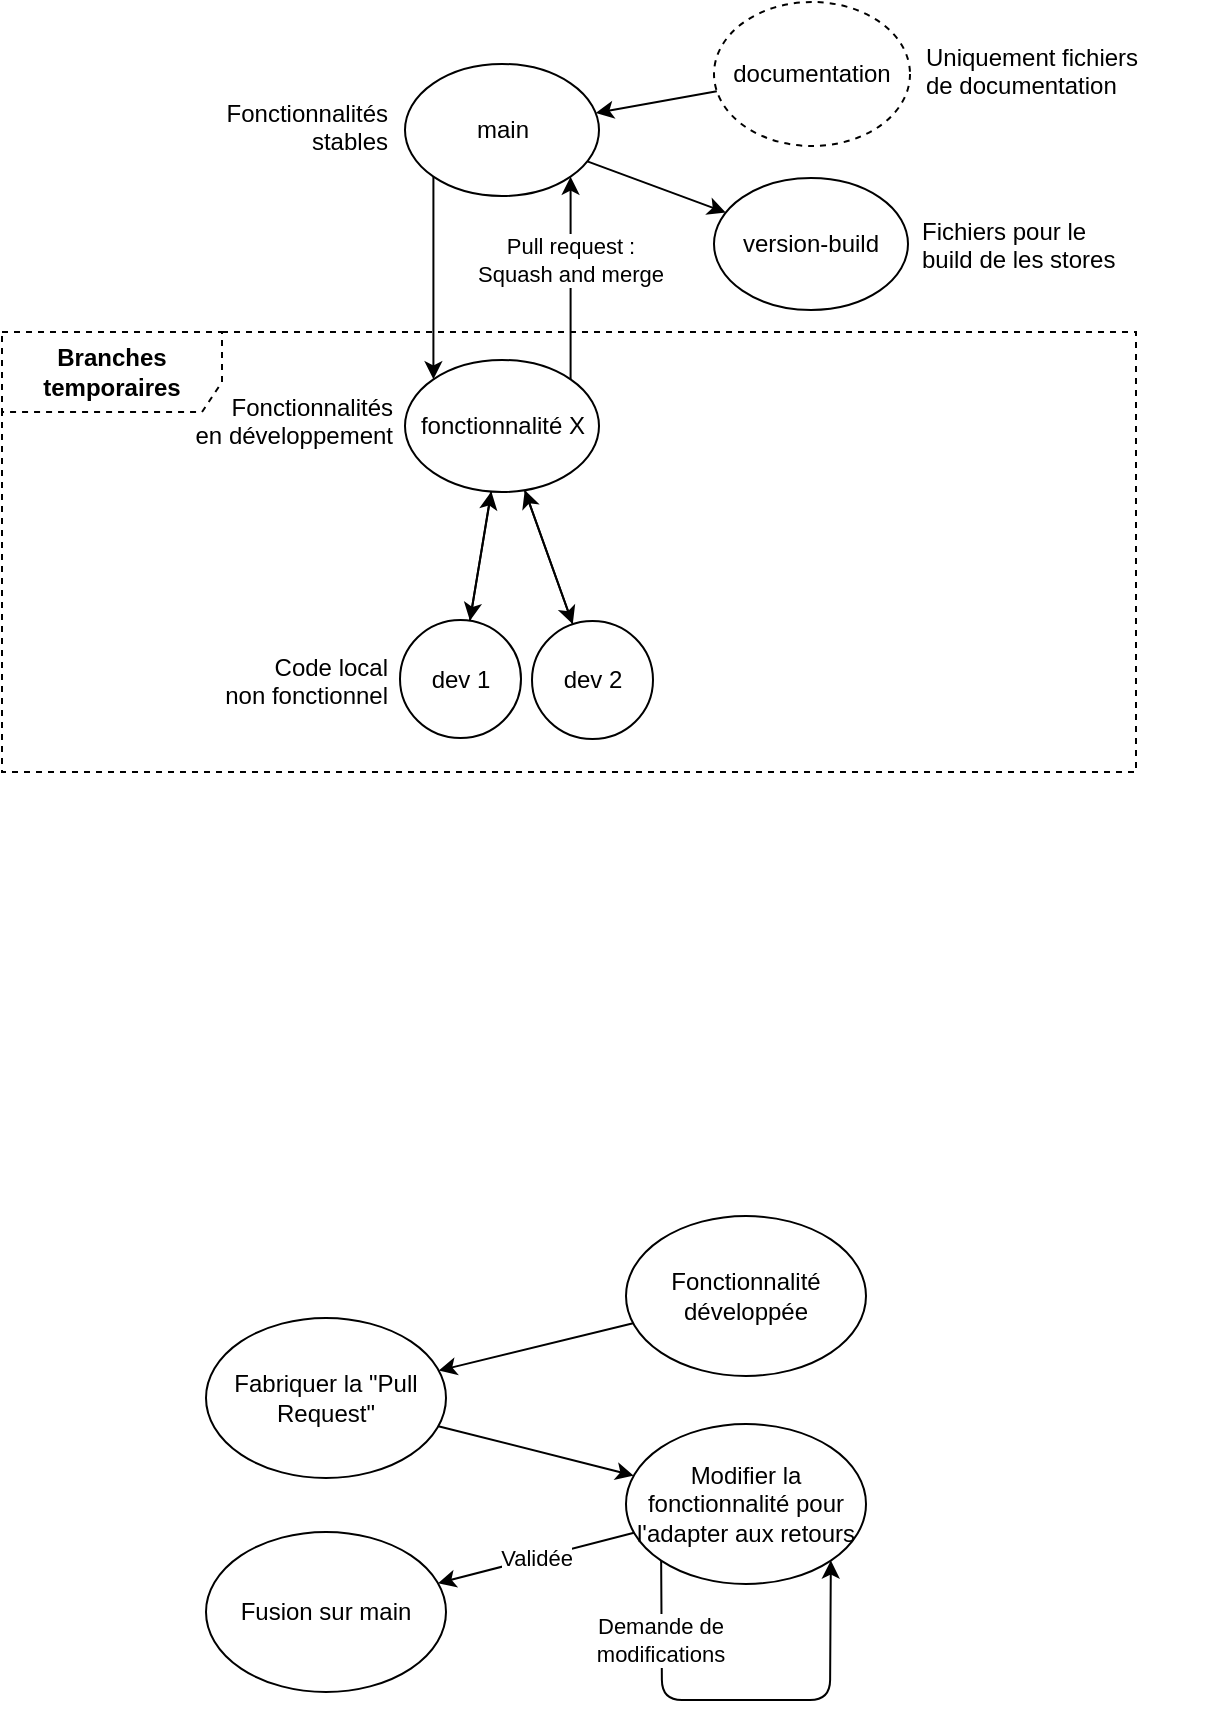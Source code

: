 <mxfile>
    <diagram id="BNy9DtAM7fbfb2Y88NeC" name="Page-1">
        <mxGraphModel dx="785" dy="449" grid="0" gridSize="10" guides="1" tooltips="1" connect="1" arrows="1" fold="1" page="1" pageScale="1" pageWidth="850" pageHeight="1100" math="0" shadow="0">
            <root>
                <mxCell id="0"/>
                <mxCell id="1" parent="0"/>
                <mxCell id="12" style="edgeStyle=none;html=1;exitX=0;exitY=1;exitDx=0;exitDy=0;entryX=0;entryY=0;entryDx=0;entryDy=0;" parent="1" source="128" target="7" edge="1">
                    <mxGeometry relative="1" as="geometry">
                        <mxPoint x="340.614" y="219.159" as="sourcePoint"/>
                    </mxGeometry>
                </mxCell>
                <mxCell id="6" value="Fonctionnalités&#10;stables" style="text;strokeColor=none;fillColor=none;align=right;verticalAlign=top;spacingLeft=4;spacingRight=4;overflow=hidden;rotatable=0;points=[[0,0.5],[1,0.5]];portConstraint=eastwest;" parent="1" vertex="1">
                    <mxGeometry x="220" y="153" width="109" height="50" as="geometry"/>
                </mxCell>
                <mxCell id="9" value="Pull request :&lt;br&gt;Squash and merge" style="edgeStyle=none;html=1;exitX=1;exitY=0;exitDx=0;exitDy=0;entryX=1;entryY=1;entryDx=0;entryDy=0;" parent="1" source="7" target="128" edge="1">
                    <mxGeometry x="0.177" relative="1" as="geometry">
                        <mxPoint x="446" y="278" as="sourcePoint"/>
                        <mxPoint x="406" y="219" as="targetPoint"/>
                        <mxPoint as="offset"/>
                    </mxGeometry>
                </mxCell>
                <mxCell id="20" style="edgeStyle=none;html=1;" parent="1" source="7" target="126" edge="1">
                    <mxGeometry relative="1" as="geometry">
                        <mxPoint x="443.051" y="415.246" as="targetPoint"/>
                    </mxGeometry>
                </mxCell>
                <mxCell id="21" style="edgeStyle=none;html=1;" parent="1" source="7" target="127" edge="1">
                    <mxGeometry relative="1" as="geometry">
                        <mxPoint x="461.322" y="433.776" as="targetPoint"/>
                    </mxGeometry>
                </mxCell>
                <mxCell id="7" value="fonctionnalité X" style="ellipse;whiteSpace=wrap;html=1;" parent="1" vertex="1">
                    <mxGeometry x="331.5" y="290" width="97" height="66" as="geometry"/>
                </mxCell>
                <mxCell id="22" style="edgeStyle=none;html=1;" parent="1" source="127" target="7" edge="1">
                    <mxGeometry relative="1" as="geometry">
                        <mxPoint x="461.228" y="433.811" as="sourcePoint"/>
                    </mxGeometry>
                </mxCell>
                <mxCell id="23" style="edgeStyle=none;html=1;" parent="1" source="126" target="7" edge="1">
                    <mxGeometry relative="1" as="geometry">
                        <mxPoint x="443.081" y="415.226" as="sourcePoint"/>
                    </mxGeometry>
                </mxCell>
                <mxCell id="25" value="Fonctionnalités&#10;en développement" style="text;strokeColor=none;fillColor=none;align=right;verticalAlign=top;spacingLeft=4;spacingRight=4;overflow=hidden;rotatable=0;points=[[0,0.5],[1,0.5]];portConstraint=eastwest;" parent="1" vertex="1">
                    <mxGeometry x="220.5" y="300" width="111" height="40" as="geometry"/>
                </mxCell>
                <mxCell id="26" value="Code local&#10;non fonctionnel" style="text;strokeColor=none;fillColor=none;align=right;verticalAlign=top;spacingLeft=4;spacingRight=4;overflow=hidden;rotatable=0;points=[[0,0.5],[1,0.5]];portConstraint=eastwest;" parent="1" vertex="1">
                    <mxGeometry x="209" y="430" width="120" height="40" as="geometry"/>
                </mxCell>
                <mxCell id="35" value="&lt;span style=&quot;font-weight: 700; text-align: left;&quot;&gt;Branches temporaires&lt;/span&gt;" style="shape=umlFrame;whiteSpace=wrap;html=1;dashed=1;labelBackgroundColor=none;fontColor=default;width=110;height=40;" parent="1" vertex="1">
                    <mxGeometry x="130" y="276" width="567" height="220" as="geometry"/>
                </mxCell>
                <mxCell id="70" style="edgeStyle=none;html=1;startArrow=none;" parent="1" source="139" target="69" edge="1">
                    <mxGeometry relative="1" as="geometry">
                        <mxPoint x="445.854" y="770.104" as="sourcePoint"/>
                    </mxGeometry>
                </mxCell>
                <mxCell id="71" style="edgeStyle=none;html=1;" parent="1" source="69" target="133" edge="1">
                    <mxGeometry relative="1" as="geometry">
                        <mxPoint x="653" y="964.0" as="targetPoint"/>
                    </mxGeometry>
                </mxCell>
                <mxCell id="69" value="Fabriquer la &quot;Pull Request&quot;" style="ellipse;whiteSpace=wrap;html=1;labelBackgroundColor=none;labelBorderColor=none;" parent="1" vertex="1">
                    <mxGeometry x="232" y="769" width="120" height="80" as="geometry"/>
                </mxCell>
                <mxCell id="154" value="" style="edgeStyle=none;html=1;" parent="1" source="126" target="26" edge="1">
                    <mxGeometry relative="1" as="geometry"/>
                </mxCell>
                <mxCell id="126" value="dev 1" style="ellipse;whiteSpace=wrap;html=1;" parent="1" vertex="1">
                    <mxGeometry x="329" y="420" width="60.5" height="59" as="geometry"/>
                </mxCell>
                <mxCell id="127" value="dev 2" style="ellipse;whiteSpace=wrap;html=1;" parent="1" vertex="1">
                    <mxGeometry x="395" y="420.5" width="60.5" height="59" as="geometry"/>
                </mxCell>
                <mxCell id="153" style="edgeStyle=none;html=1;" parent="1" source="128" target="144" edge="1">
                    <mxGeometry relative="1" as="geometry"/>
                </mxCell>
                <mxCell id="128" value="main" style="ellipse;whiteSpace=wrap;html=1;" parent="1" vertex="1">
                    <mxGeometry x="331.5" y="142" width="97" height="66" as="geometry"/>
                </mxCell>
                <mxCell id="136" value="Validée" style="edgeStyle=none;html=1;" parent="1" source="133" target="135" edge="1">
                    <mxGeometry relative="1" as="geometry">
                        <mxPoint x="498" y="1123.5" as="targetPoint"/>
                    </mxGeometry>
                </mxCell>
                <mxCell id="137" value="Demande de &lt;br&gt;modifications" style="edgeStyle=none;html=1;exitX=0;exitY=1;exitDx=0;exitDy=0;entryX=1;entryY=1;entryDx=0;entryDy=0;" parent="1" source="133" target="133" edge="1">
                    <mxGeometry x="-0.646" y="-1" relative="1" as="geometry">
                        <mxPoint x="605" y="906" as="targetPoint"/>
                        <mxPoint x="574" y="903.5" as="sourcePoint"/>
                        <Array as="points">
                            <mxPoint x="460" y="960"/>
                            <mxPoint x="544" y="960"/>
                        </Array>
                        <mxPoint as="offset"/>
                    </mxGeometry>
                </mxCell>
                <mxCell id="133" value="Modifier la fonctionnalité pour l'adapter aux retours" style="ellipse;whiteSpace=wrap;html=1;" parent="1" vertex="1">
                    <mxGeometry x="442" y="822" width="120" height="80" as="geometry"/>
                </mxCell>
                <mxCell id="135" value="Fusion sur main" style="ellipse;whiteSpace=wrap;html=1;" parent="1" vertex="1">
                    <mxGeometry x="232" y="876" width="120" height="80" as="geometry"/>
                </mxCell>
                <mxCell id="139" value="Fonctionnalité développée" style="ellipse;whiteSpace=wrap;html=1;" parent="1" vertex="1">
                    <mxGeometry x="442" y="718" width="120" height="80" as="geometry"/>
                </mxCell>
                <mxCell id="149" value="" style="group" parent="1" vertex="1" connectable="0">
                    <mxGeometry x="486" y="199" width="211" height="66" as="geometry"/>
                </mxCell>
                <mxCell id="144" value="version-build" style="ellipse;whiteSpace=wrap;html=1;" parent="149" vertex="1">
                    <mxGeometry width="97" height="66" as="geometry"/>
                </mxCell>
                <mxCell id="148" value="Fichiers pour le build de les stores" style="text;whiteSpace=wrap;html=1;" parent="149" vertex="1">
                    <mxGeometry x="102" y="12.75" width="109" height="40.5" as="geometry"/>
                </mxCell>
                <mxCell id="150" value="" style="group" parent="1" vertex="1" connectable="0">
                    <mxGeometry x="486" y="111" width="250" height="72" as="geometry"/>
                </mxCell>
                <mxCell id="29" value="documentation" style="ellipse;whiteSpace=wrap;html=1;dashed=1;" parent="150" vertex="1">
                    <mxGeometry width="98" height="72" as="geometry"/>
                </mxCell>
                <mxCell id="125" value="Uniquement fichiers &#10;de documentation" style="text;strokeColor=none;fillColor=none;align=left;verticalAlign=top;spacingLeft=4;spacingRight=4;overflow=hidden;rotatable=0;points=[[0,0.5],[1,0.5]];portConstraint=eastwest;" parent="150" vertex="1">
                    <mxGeometry x="100" y="14" width="150" height="39" as="geometry"/>
                </mxCell>
                <mxCell id="152" style="edgeStyle=none;html=1;" parent="1" source="29" target="128" edge="1">
                    <mxGeometry relative="1" as="geometry"/>
                </mxCell>
            </root>
        </mxGraphModel>
    </diagram>
</mxfile>